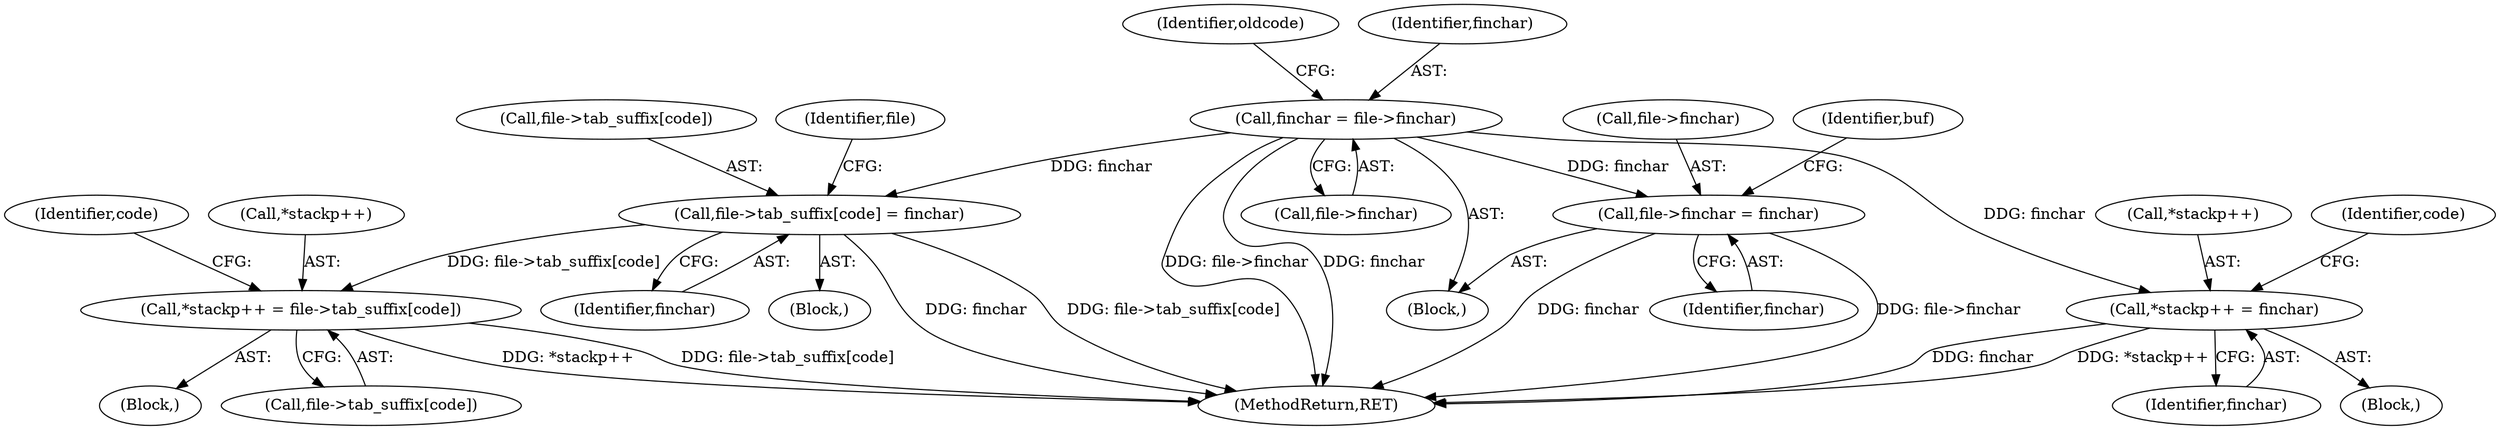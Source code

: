 digraph "0_libxfont_d11ee5886e9d9ec610051a206b135a4cdc1e09a0@pointer" {
"1000144" [label="(Call,finchar = file->finchar)"];
"1000251" [label="(Call,*stackp++ = finchar)"];
"1000310" [label="(Call,file->tab_suffix[code] = finchar)"];
"1000274" [label="(Call,*stackp++ = file->tab_suffix[code])"];
"1000337" [label="(Call,file->finchar = finchar)"];
"1000337" [label="(Call,file->finchar = finchar)"];
"1000344" [label="(Identifier,buf)"];
"1000316" [label="(Identifier,finchar)"];
"1000251" [label="(Call,*stackp++ = finchar)"];
"1000319" [label="(Identifier,file)"];
"1000300" [label="(Block,)"];
"1000284" [label="(Identifier,code)"];
"1000150" [label="(Identifier,oldcode)"];
"1000257" [label="(Identifier,code)"];
"1000311" [label="(Call,file->tab_suffix[code])"];
"1000275" [label="(Call,*stackp++)"];
"1000310" [label="(Call,file->tab_suffix[code] = finchar)"];
"1000382" [label="(MethodReturn,RET)"];
"1000107" [label="(Block,)"];
"1000252" [label="(Call,*stackp++)"];
"1000274" [label="(Call,*stackp++ = file->tab_suffix[code])"];
"1000145" [label="(Identifier,finchar)"];
"1000341" [label="(Identifier,finchar)"];
"1000263" [label="(Block,)"];
"1000146" [label="(Call,file->finchar)"];
"1000255" [label="(Identifier,finchar)"];
"1000278" [label="(Call,file->tab_suffix[code])"];
"1000250" [label="(Block,)"];
"1000338" [label="(Call,file->finchar)"];
"1000144" [label="(Call,finchar = file->finchar)"];
"1000144" -> "1000107"  [label="AST: "];
"1000144" -> "1000146"  [label="CFG: "];
"1000145" -> "1000144"  [label="AST: "];
"1000146" -> "1000144"  [label="AST: "];
"1000150" -> "1000144"  [label="CFG: "];
"1000144" -> "1000382"  [label="DDG: finchar"];
"1000144" -> "1000382"  [label="DDG: file->finchar"];
"1000144" -> "1000251"  [label="DDG: finchar"];
"1000144" -> "1000310"  [label="DDG: finchar"];
"1000144" -> "1000337"  [label="DDG: finchar"];
"1000251" -> "1000250"  [label="AST: "];
"1000251" -> "1000255"  [label="CFG: "];
"1000252" -> "1000251"  [label="AST: "];
"1000255" -> "1000251"  [label="AST: "];
"1000257" -> "1000251"  [label="CFG: "];
"1000251" -> "1000382"  [label="DDG: finchar"];
"1000251" -> "1000382"  [label="DDG: *stackp++"];
"1000310" -> "1000300"  [label="AST: "];
"1000310" -> "1000316"  [label="CFG: "];
"1000311" -> "1000310"  [label="AST: "];
"1000316" -> "1000310"  [label="AST: "];
"1000319" -> "1000310"  [label="CFG: "];
"1000310" -> "1000382"  [label="DDG: finchar"];
"1000310" -> "1000382"  [label="DDG: file->tab_suffix[code]"];
"1000310" -> "1000274"  [label="DDG: file->tab_suffix[code]"];
"1000274" -> "1000263"  [label="AST: "];
"1000274" -> "1000278"  [label="CFG: "];
"1000275" -> "1000274"  [label="AST: "];
"1000278" -> "1000274"  [label="AST: "];
"1000284" -> "1000274"  [label="CFG: "];
"1000274" -> "1000382"  [label="DDG: *stackp++"];
"1000274" -> "1000382"  [label="DDG: file->tab_suffix[code]"];
"1000337" -> "1000107"  [label="AST: "];
"1000337" -> "1000341"  [label="CFG: "];
"1000338" -> "1000337"  [label="AST: "];
"1000341" -> "1000337"  [label="AST: "];
"1000344" -> "1000337"  [label="CFG: "];
"1000337" -> "1000382"  [label="DDG: file->finchar"];
"1000337" -> "1000382"  [label="DDG: finchar"];
}
